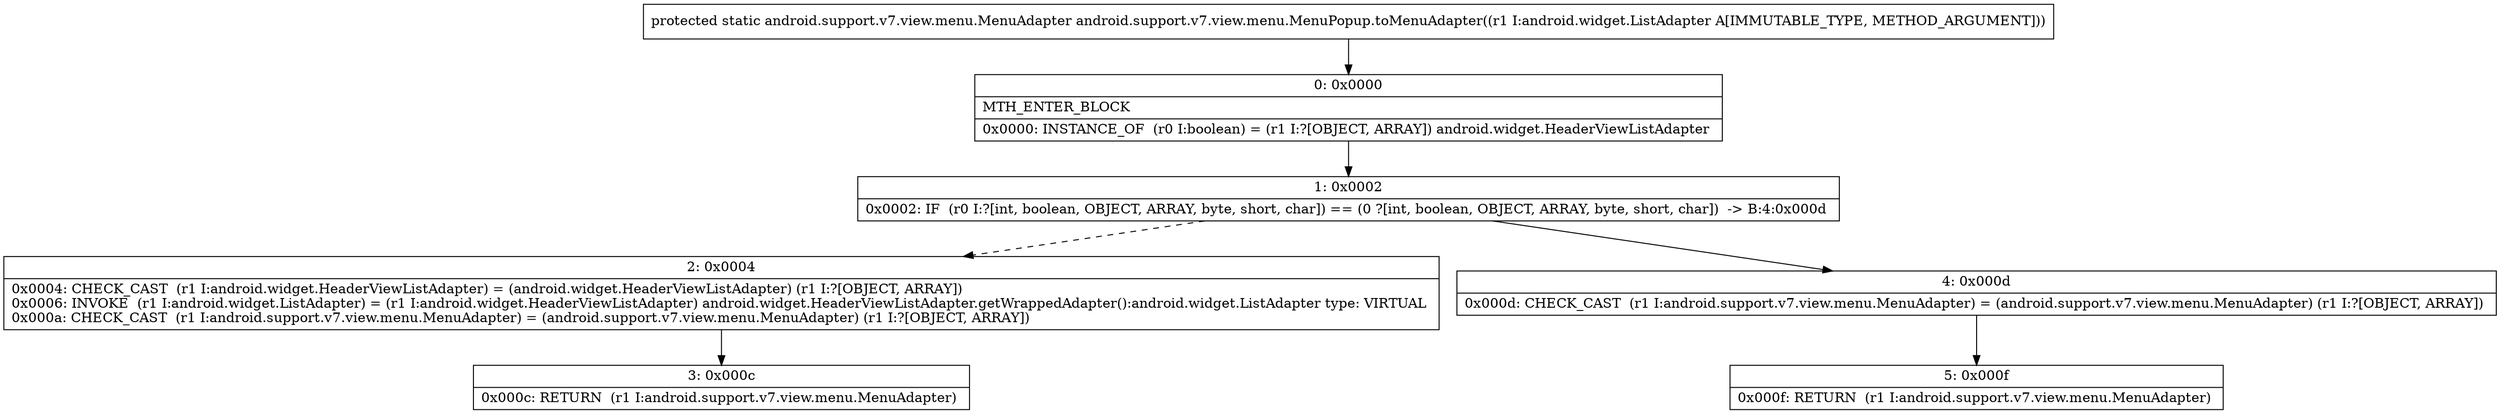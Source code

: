 digraph "CFG forandroid.support.v7.view.menu.MenuPopup.toMenuAdapter(Landroid\/widget\/ListAdapter;)Landroid\/support\/v7\/view\/menu\/MenuAdapter;" {
Node_0 [shape=record,label="{0\:\ 0x0000|MTH_ENTER_BLOCK\l|0x0000: INSTANCE_OF  (r0 I:boolean) = (r1 I:?[OBJECT, ARRAY]) android.widget.HeaderViewListAdapter \l}"];
Node_1 [shape=record,label="{1\:\ 0x0002|0x0002: IF  (r0 I:?[int, boolean, OBJECT, ARRAY, byte, short, char]) == (0 ?[int, boolean, OBJECT, ARRAY, byte, short, char])  \-\> B:4:0x000d \l}"];
Node_2 [shape=record,label="{2\:\ 0x0004|0x0004: CHECK_CAST  (r1 I:android.widget.HeaderViewListAdapter) = (android.widget.HeaderViewListAdapter) (r1 I:?[OBJECT, ARRAY]) \l0x0006: INVOKE  (r1 I:android.widget.ListAdapter) = (r1 I:android.widget.HeaderViewListAdapter) android.widget.HeaderViewListAdapter.getWrappedAdapter():android.widget.ListAdapter type: VIRTUAL \l0x000a: CHECK_CAST  (r1 I:android.support.v7.view.menu.MenuAdapter) = (android.support.v7.view.menu.MenuAdapter) (r1 I:?[OBJECT, ARRAY]) \l}"];
Node_3 [shape=record,label="{3\:\ 0x000c|0x000c: RETURN  (r1 I:android.support.v7.view.menu.MenuAdapter) \l}"];
Node_4 [shape=record,label="{4\:\ 0x000d|0x000d: CHECK_CAST  (r1 I:android.support.v7.view.menu.MenuAdapter) = (android.support.v7.view.menu.MenuAdapter) (r1 I:?[OBJECT, ARRAY]) \l}"];
Node_5 [shape=record,label="{5\:\ 0x000f|0x000f: RETURN  (r1 I:android.support.v7.view.menu.MenuAdapter) \l}"];
MethodNode[shape=record,label="{protected static android.support.v7.view.menu.MenuAdapter android.support.v7.view.menu.MenuPopup.toMenuAdapter((r1 I:android.widget.ListAdapter A[IMMUTABLE_TYPE, METHOD_ARGUMENT])) }"];
MethodNode -> Node_0;
Node_0 -> Node_1;
Node_1 -> Node_2[style=dashed];
Node_1 -> Node_4;
Node_2 -> Node_3;
Node_4 -> Node_5;
}


